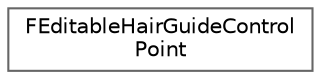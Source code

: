 digraph "Graphical Class Hierarchy"
{
 // INTERACTIVE_SVG=YES
 // LATEX_PDF_SIZE
  bgcolor="transparent";
  edge [fontname=Helvetica,fontsize=10,labelfontname=Helvetica,labelfontsize=10];
  node [fontname=Helvetica,fontsize=10,shape=box,height=0.2,width=0.4];
  rankdir="LR";
  Node0 [id="Node000000",label="FEditableHairGuideControl\lPoint",height=0.2,width=0.4,color="grey40", fillcolor="white", style="filled",URL="$d8/dd5/structFEditableHairGuideControlPoint.html",tooltip=" "];
}
